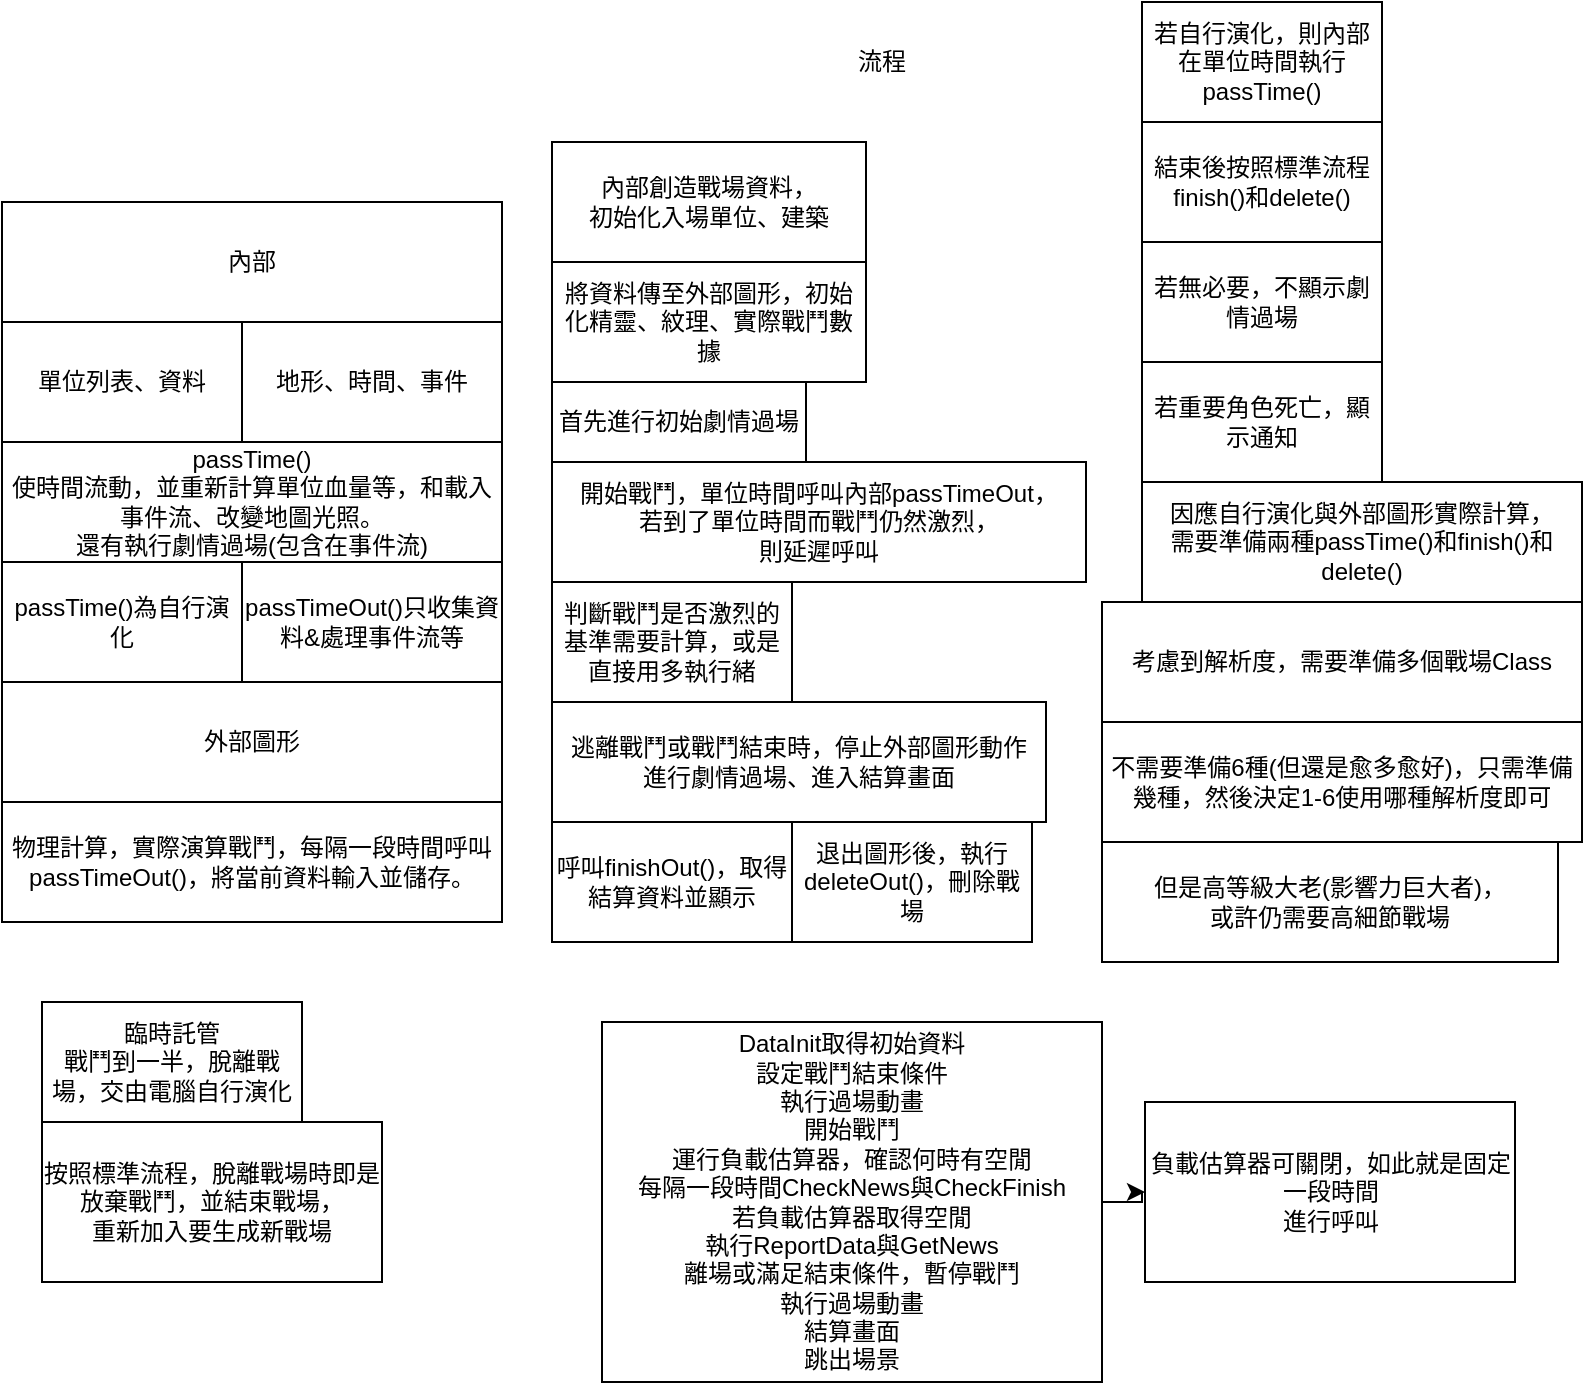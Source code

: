 <mxfile version="10.6.5" type="device"><diagram id="tK8ttXp1jU23Kl9Xpz65" name="第1頁"><mxGraphModel dx="840" dy="512" grid="1" gridSize="10" guides="1" tooltips="1" connect="1" arrows="1" fold="1" page="1" pageScale="1" pageWidth="827" pageHeight="1169" math="0" shadow="0"><root><mxCell id="0"/><mxCell id="1" parent="0"/><mxCell id="wYvEYMSV2yCaJKi8ux6h-2" value="內部" style="rounded=0;whiteSpace=wrap;html=1;" parent="1" vertex="1"><mxGeometry x="30" y="120" width="250" height="60" as="geometry"/></mxCell><mxCell id="wYvEYMSV2yCaJKi8ux6h-3" value="外部圖形" style="rounded=0;whiteSpace=wrap;html=1;" parent="1" vertex="1"><mxGeometry x="30" y="360" width="250" height="60" as="geometry"/></mxCell><mxCell id="wYvEYMSV2yCaJKi8ux6h-4" value="單位列表、資料" style="rounded=0;whiteSpace=wrap;html=1;" parent="1" vertex="1"><mxGeometry x="30" y="180" width="120" height="60" as="geometry"/></mxCell><mxCell id="wYvEYMSV2yCaJKi8ux6h-5" value="地形、時間、事件" style="rounded=0;whiteSpace=wrap;html=1;" parent="1" vertex="1"><mxGeometry x="150" y="180" width="130" height="60" as="geometry"/></mxCell><mxCell id="wYvEYMSV2yCaJKi8ux6h-6" value="passTime()&lt;br&gt;使時間流動，並重新計算單位血量等，和載入事件流、改變地圖光照。&lt;br&gt;還有執行劇情過場(包含在事件流)&lt;br&gt;" style="rounded=0;whiteSpace=wrap;html=1;" parent="1" vertex="1"><mxGeometry x="30" y="240" width="250" height="60" as="geometry"/></mxCell><mxCell id="wYvEYMSV2yCaJKi8ux6h-7" value="物理計算，實際演算戰鬥，每隔一段時間呼叫passTimeOut()，將當前資料輸入並儲存。" style="rounded=0;whiteSpace=wrap;html=1;" parent="1" vertex="1"><mxGeometry x="30" y="420" width="250" height="60" as="geometry"/></mxCell><mxCell id="wYvEYMSV2yCaJKi8ux6h-8" value="流程" style="text;html=1;strokeColor=none;fillColor=none;align=center;verticalAlign=middle;whiteSpace=wrap;rounded=0;" parent="1" vertex="1"><mxGeometry x="450" y="40" width="40" height="20" as="geometry"/></mxCell><mxCell id="wYvEYMSV2yCaJKi8ux6h-9" value="內部創造戰場資料，&lt;br&gt;初始化入場單位、建築" style="rounded=0;whiteSpace=wrap;html=1;" parent="1" vertex="1"><mxGeometry x="305" y="90" width="157" height="60" as="geometry"/></mxCell><mxCell id="wYvEYMSV2yCaJKi8ux6h-10" value="將資料傳至外部圖形，初始化精靈、紋理、實際戰鬥數據" style="rounded=0;whiteSpace=wrap;html=1;" parent="1" vertex="1"><mxGeometry x="305" y="150" width="157" height="60" as="geometry"/></mxCell><mxCell id="wYvEYMSV2yCaJKi8ux6h-11" value="首先進行初始劇情過場" style="rounded=0;whiteSpace=wrap;html=1;" parent="1" vertex="1"><mxGeometry x="305" y="210" width="127" height="40" as="geometry"/></mxCell><mxCell id="wYvEYMSV2yCaJKi8ux6h-12" value="開始戰鬥，單位時間呼叫內部passTimeOut，&lt;br&gt;若到了單位時間而戰鬥仍然激烈，&lt;br&gt;則延遲呼叫&lt;br&gt;" style="rounded=0;whiteSpace=wrap;html=1;" parent="1" vertex="1"><mxGeometry x="305" y="250" width="267" height="60" as="geometry"/></mxCell><mxCell id="wYvEYMSV2yCaJKi8ux6h-14" value="判斷戰鬥是否激烈的基準需要計算，或是直接用多執行緒" style="rounded=0;whiteSpace=wrap;html=1;" parent="1" vertex="1"><mxGeometry x="305" y="310" width="120" height="60" as="geometry"/></mxCell><mxCell id="wYvEYMSV2yCaJKi8ux6h-15" value="逃離戰鬥或戰鬥結束時，停止外部圖形動作&lt;br&gt;進行劇情過場、進入結算畫面&lt;br&gt;" style="rounded=0;whiteSpace=wrap;html=1;" parent="1" vertex="1"><mxGeometry x="305" y="370" width="247" height="60" as="geometry"/></mxCell><mxCell id="wYvEYMSV2yCaJKi8ux6h-16" value="呼叫finishOut()，取得結算資料並顯示" style="rounded=0;whiteSpace=wrap;html=1;" parent="1" vertex="1"><mxGeometry x="305" y="430" width="120" height="60" as="geometry"/></mxCell><mxCell id="wYvEYMSV2yCaJKi8ux6h-18" value="退出圖形後，執行deleteOut()，刪除戰場" style="rounded=0;whiteSpace=wrap;html=1;" parent="1" vertex="1"><mxGeometry x="425" y="430" width="120" height="60" as="geometry"/></mxCell><mxCell id="wYvEYMSV2yCaJKi8ux6h-19" value="若自行演化，則內部在單位時間執行passTime()" style="rounded=0;whiteSpace=wrap;html=1;" parent="1" vertex="1"><mxGeometry x="600" y="20" width="120" height="60" as="geometry"/></mxCell><mxCell id="wYvEYMSV2yCaJKi8ux6h-20" value="結束後按照標準流程finish()和delete()" style="rounded=0;whiteSpace=wrap;html=1;" parent="1" vertex="1"><mxGeometry x="600" y="80" width="120" height="60" as="geometry"/></mxCell><mxCell id="wYvEYMSV2yCaJKi8ux6h-21" value="若無必要，不顯示劇情過場" style="rounded=0;whiteSpace=wrap;html=1;" parent="1" vertex="1"><mxGeometry x="600" y="140" width="120" height="60" as="geometry"/></mxCell><mxCell id="wYvEYMSV2yCaJKi8ux6h-22" value="若重要角色死亡，顯示通知" style="rounded=0;whiteSpace=wrap;html=1;" parent="1" vertex="1"><mxGeometry x="600" y="200" width="120" height="60" as="geometry"/></mxCell><mxCell id="wYvEYMSV2yCaJKi8ux6h-23" value="passTime()為自行演化" style="rounded=0;whiteSpace=wrap;html=1;" parent="1" vertex="1"><mxGeometry x="30" y="300" width="120" height="60" as="geometry"/></mxCell><mxCell id="wYvEYMSV2yCaJKi8ux6h-25" value="passTimeOut()只收集資料&amp;amp;處理事件流等" style="rounded=0;whiteSpace=wrap;html=1;" parent="1" vertex="1"><mxGeometry x="150" y="300" width="130" height="60" as="geometry"/></mxCell><mxCell id="wYvEYMSV2yCaJKi8ux6h-26" value="因應自行演化與外部圖形實際計算，&lt;br&gt;需要準備兩種passTime()和finish()和delete()&lt;br&gt;" style="rounded=0;whiteSpace=wrap;html=1;" parent="1" vertex="1"><mxGeometry x="600" y="260" width="220" height="60" as="geometry"/></mxCell><mxCell id="wYvEYMSV2yCaJKi8ux6h-27" value="考慮到解析度，需要準備多個戰場Class" style="rounded=0;whiteSpace=wrap;html=1;" parent="1" vertex="1"><mxGeometry x="580" y="320" width="240" height="60" as="geometry"/></mxCell><mxCell id="wYvEYMSV2yCaJKi8ux6h-28" value="不需要準備6種(但還是愈多愈好)，只需準備幾種，然後決定1-6使用哪種解析度即可" style="rounded=0;whiteSpace=wrap;html=1;" parent="1" vertex="1"><mxGeometry x="580" y="380" width="240" height="60" as="geometry"/></mxCell><mxCell id="wYvEYMSV2yCaJKi8ux6h-29" value="但是高等級大老(影響力巨大者)，&lt;br&gt;或許仍需要高細節戰場" style="rounded=0;whiteSpace=wrap;html=1;" parent="1" vertex="1"><mxGeometry x="580" y="440" width="228" height="60" as="geometry"/></mxCell><mxCell id="c3SBccd3of7RoYGJ7jMJ-1" value="臨時託管&lt;br&gt;戰鬥到一半，脫離戰場，交由電腦自行演化&lt;br&gt;" style="rounded=0;whiteSpace=wrap;html=1;" parent="1" vertex="1"><mxGeometry x="50" y="520" width="130" height="60" as="geometry"/></mxCell><mxCell id="c3SBccd3of7RoYGJ7jMJ-2" value="按照標準流程，脫離戰場時即是放棄戰鬥，並結束戰場，&lt;br&gt;重新加入要生成新戰場&lt;br&gt;" style="rounded=0;whiteSpace=wrap;html=1;" parent="1" vertex="1"><mxGeometry x="50" y="580" width="170" height="80" as="geometry"/></mxCell><mxCell id="HA9TgABm9kNgYcTcj7i_-2" value="" style="edgeStyle=orthogonalEdgeStyle;rounded=0;orthogonalLoop=1;jettySize=auto;html=1;" edge="1" parent="1" source="c3SBccd3of7RoYGJ7jMJ-3" target="HA9TgABm9kNgYcTcj7i_-1"><mxGeometry relative="1" as="geometry"/></mxCell><mxCell id="c3SBccd3of7RoYGJ7jMJ-3" value="DataInit取得初始資料&lt;br&gt;設定戰鬥結束條件&lt;br&gt;執行過場動畫&lt;br&gt;開始戰鬥&lt;br&gt;運行負載估算器，確認何時有空閒&lt;br&gt;每隔一段時間CheckNews與CheckFinish&lt;br&gt;若負載估算器取得空閒&lt;br&gt;執行ReportData與GetNews&lt;br&gt;離場或滿足結束條件，暫停戰鬥&lt;br&gt;執行過場動畫&lt;br&gt;結算畫面&lt;br&gt;跳出場景&lt;br&gt;" style="rounded=0;whiteSpace=wrap;html=1;" parent="1" vertex="1"><mxGeometry x="330" y="530" width="250" height="180" as="geometry"/></mxCell><mxCell id="HA9TgABm9kNgYcTcj7i_-1" value="負載估算器可關閉，如此就是固定一段時間&lt;br&gt;進行呼叫&lt;br&gt;" style="rounded=0;whiteSpace=wrap;html=1;" vertex="1" parent="1"><mxGeometry x="601.5" y="570" width="185" height="90" as="geometry"/></mxCell></root></mxGraphModel></diagram><diagram id="e9IrD4sTo0W5_y5XujZq" name="第2頁"><mxGraphModel dx="840" dy="512" grid="1" gridSize="10" guides="1" tooltips="1" connect="1" arrows="1" fold="1" page="1" pageScale="1" pageWidth="827" pageHeight="1169" math="0" shadow="0"><root><mxCell id="lOW-zgaccqL6yazvtWNB-0"/><mxCell id="lOW-zgaccqL6yazvtWNB-1" parent="lOW-zgaccqL6yazvtWNB-0"/><mxCell id="lOW-zgaccqL6yazvtWNB-2" value="UI&lt;br&gt;地形&lt;br&gt;物件&lt;br&gt;" style="rounded=0;whiteSpace=wrap;html=1;" vertex="1" parent="lOW-zgaccqL6yazvtWNB-1"><mxGeometry x="20" y="20" width="120" height="60" as="geometry"/></mxCell><mxCell id="lOW-zgaccqL6yazvtWNB-3" value="UI：&lt;br&gt;小地圖、大地圖&lt;br&gt;主角血條、能量條&lt;br&gt;法寶列、技能列&lt;br&gt;行動列、基本操作列&lt;br&gt;" style="rounded=0;whiteSpace=wrap;html=1;" vertex="1" parent="lOW-zgaccqL6yazvtWNB-1"><mxGeometry x="20" y="100" width="120" height="90" as="geometry"/></mxCell><mxCell id="lOW-zgaccqL6yazvtWNB-4" value="地形：&lt;br&gt;地板tileMap&lt;br&gt;背景SkyBox&lt;br&gt;" style="rounded=0;whiteSpace=wrap;html=1;" vertex="1" parent="lOW-zgaccqL6yazvtWNB-1"><mxGeometry x="20" y="210" width="120" height="60" as="geometry"/></mxCell><mxCell id="lOW-zgaccqL6yazvtWNB-5" value="物件&lt;br&gt;單位、特效&lt;br&gt;建築、小兵、怪物&lt;br&gt;雜七雜八&lt;br&gt;" style="rounded=0;whiteSpace=wrap;html=1;" vertex="1" parent="lOW-zgaccqL6yazvtWNB-1"><mxGeometry x="20" y="290" width="120" height="60" as="geometry"/></mxCell><mxCell id="lOW-zgaccqL6yazvtWNB-6" value="" style="rounded=0;whiteSpace=wrap;html=1;" vertex="1" parent="lOW-zgaccqL6yazvtWNB-1"><mxGeometry x="260" y="40" width="510" height="380" as="geometry"/></mxCell><mxCell id="lOW-zgaccqL6yazvtWNB-7" value="主角狀態、血量、能量" style="rounded=0;whiteSpace=wrap;html=1;" vertex="1" parent="lOW-zgaccqL6yazvtWNB-1"><mxGeometry x="260" y="40" width="140" height="60" as="geometry"/></mxCell><mxCell id="lOW-zgaccqL6yazvtWNB-8" value="小地圖" style="rounded=0;whiteSpace=wrap;html=1;" vertex="1" parent="lOW-zgaccqL6yazvtWNB-1"><mxGeometry x="650" y="40" width="120" height="110" as="geometry"/></mxCell><mxCell id="lOW-zgaccqL6yazvtWNB-9" value="消息欄位(半透明)" style="rounded=0;whiteSpace=wrap;html=1;" vertex="1" parent="lOW-zgaccqL6yazvtWNB-1"><mxGeometry x="660" y="150" width="110" height="120" as="geometry"/></mxCell><mxCell id="lOW-zgaccqL6yazvtWNB-11" value="額外狀態(昏迷、定身)" style="rounded=0;whiteSpace=wrap;html=1;" vertex="1" parent="lOW-zgaccqL6yazvtWNB-1"><mxGeometry x="260" y="100" width="140" height="30" as="geometry"/></mxCell><mxCell id="lOW-zgaccqL6yazvtWNB-14" value="暫停" style="ellipse;whiteSpace=wrap;html=1;aspect=fixed;" vertex="1" parent="lOW-zgaccqL6yazvtWNB-1"><mxGeometry x="720" y="370" width="50" height="50" as="geometry"/></mxCell><mxCell id="lOW-zgaccqL6yazvtWNB-15" value="主選單" style="ellipse;whiteSpace=wrap;html=1;aspect=fixed;" vertex="1" parent="lOW-zgaccqL6yazvtWNB-1"><mxGeometry x="740" y="340" width="30" height="30" as="geometry"/></mxCell><mxCell id="lOW-zgaccqL6yazvtWNB-16" value="物品欄" style="ellipse;whiteSpace=wrap;html=1;aspect=fixed;" vertex="1" parent="lOW-zgaccqL6yazvtWNB-1"><mxGeometry x="710" y="345" width="30" height="30" as="geometry"/></mxCell><mxCell id="lOW-zgaccqL6yazvtWNB-17" value="其他欄位" style="ellipse;whiteSpace=wrap;html=1;aspect=fixed;" vertex="1" parent="lOW-zgaccqL6yazvtWNB-1"><mxGeometry x="690" y="370" width="30" height="30" as="geometry"/></mxCell><mxCell id="lOW-zgaccqL6yazvtWNB-18" value="" style="endArrow=classic;html=1;entryX=0.5;entryY=1;entryDx=0;entryDy=0;" edge="1" parent="lOW-zgaccqL6yazvtWNB-1" target="lOW-zgaccqL6yazvtWNB-17"><mxGeometry width="50" height="50" relative="1" as="geometry"><mxPoint x="720" y="450" as="sourcePoint"/><mxPoint x="735" y="430" as="targetPoint"/></mxGeometry></mxCell><mxCell id="lOW-zgaccqL6yazvtWNB-19" value="點了一下之後物品欄主選單等換成其他欄位，相當於翻頁" style="rounded=0;whiteSpace=wrap;html=1;" vertex="1" parent="lOW-zgaccqL6yazvtWNB-1"><mxGeometry x="660" y="450" width="140" height="60" as="geometry"/></mxCell><mxCell id="lOW-zgaccqL6yazvtWNB-20" value="戰場資訊欄&lt;br&gt;時間、日夜、敵人剩餘&lt;br&gt;" style="rounded=0;whiteSpace=wrap;html=1;" vertex="1" parent="lOW-zgaccqL6yazvtWNB-1"><mxGeometry x="435" y="40" width="160" height="60" as="geometry"/></mxCell><mxCell id="lOW-zgaccqL6yazvtWNB-22" value="被選取的物件的互動欄位&lt;br&gt;法寶：放出收回、發動技能、圍繞自身...&lt;br&gt;單位：溝通、指揮、&lt;br&gt;" style="rounded=0;whiteSpace=wrap;html=1;" vertex="1" parent="lOW-zgaccqL6yazvtWNB-1"><mxGeometry x="330" y="320" width="110" height="100" as="geometry"/></mxCell><mxCell id="lOW-zgaccqL6yazvtWNB-25" value="被選取單位的縮圖" style="rounded=0;whiteSpace=wrap;html=1;" vertex="1" parent="lOW-zgaccqL6yazvtWNB-1"><mxGeometry x="260" y="320" width="70" height="60" as="geometry"/></mxCell><mxCell id="lOW-zgaccqL6yazvtWNB-26" value="被選取單位的基本資訊" style="rounded=0;whiteSpace=wrap;html=1;" vertex="1" parent="lOW-zgaccqL6yazvtWNB-1"><mxGeometry x="260" y="380" width="70" height="40" as="geometry"/></mxCell><mxCell id="lOW-zgaccqL6yazvtWNB-27" value="快捷欄位，法寶+技能" style="rounded=0;whiteSpace=wrap;html=1;" vertex="1" parent="lOW-zgaccqL6yazvtWNB-1"><mxGeometry x="440" y="360" width="240" height="60" as="geometry"/></mxCell></root></mxGraphModel></diagram><diagram id="CEWM_Ut-JOpF74Sb3f29" name="第3頁"><mxGraphModel dx="840" dy="512" grid="1" gridSize="10" guides="1" tooltips="1" connect="1" arrows="1" fold="1" page="1" pageScale="1" pageWidth="827" pageHeight="1169" math="0" shadow="0"><root><mxCell id="RCcKL5vFebJj8wpeLmx5-0"/><mxCell id="RCcKL5vFebJj8wpeLmx5-1" parent="RCcKL5vFebJj8wpeLmx5-0"/><mxCell id="HakIlf9LQQF6ibPpm3MX-0" value="地形&lt;br&gt;" style="rounded=0;whiteSpace=wrap;html=1;" vertex="1" parent="RCcKL5vFebJj8wpeLmx5-1"><mxGeometry x="20" y="20" width="120" height="60" as="geometry"/></mxCell><mxCell id="HakIlf9LQQF6ibPpm3MX-1" value="天空背景&lt;br&gt;可參雜背景門派&lt;br&gt;" style="rounded=0;whiteSpace=wrap;html=1;" vertex="1" parent="RCcKL5vFebJj8wpeLmx5-1"><mxGeometry x="20" y="100" width="120" height="60" as="geometry"/></mxCell></root></mxGraphModel></diagram></mxfile>